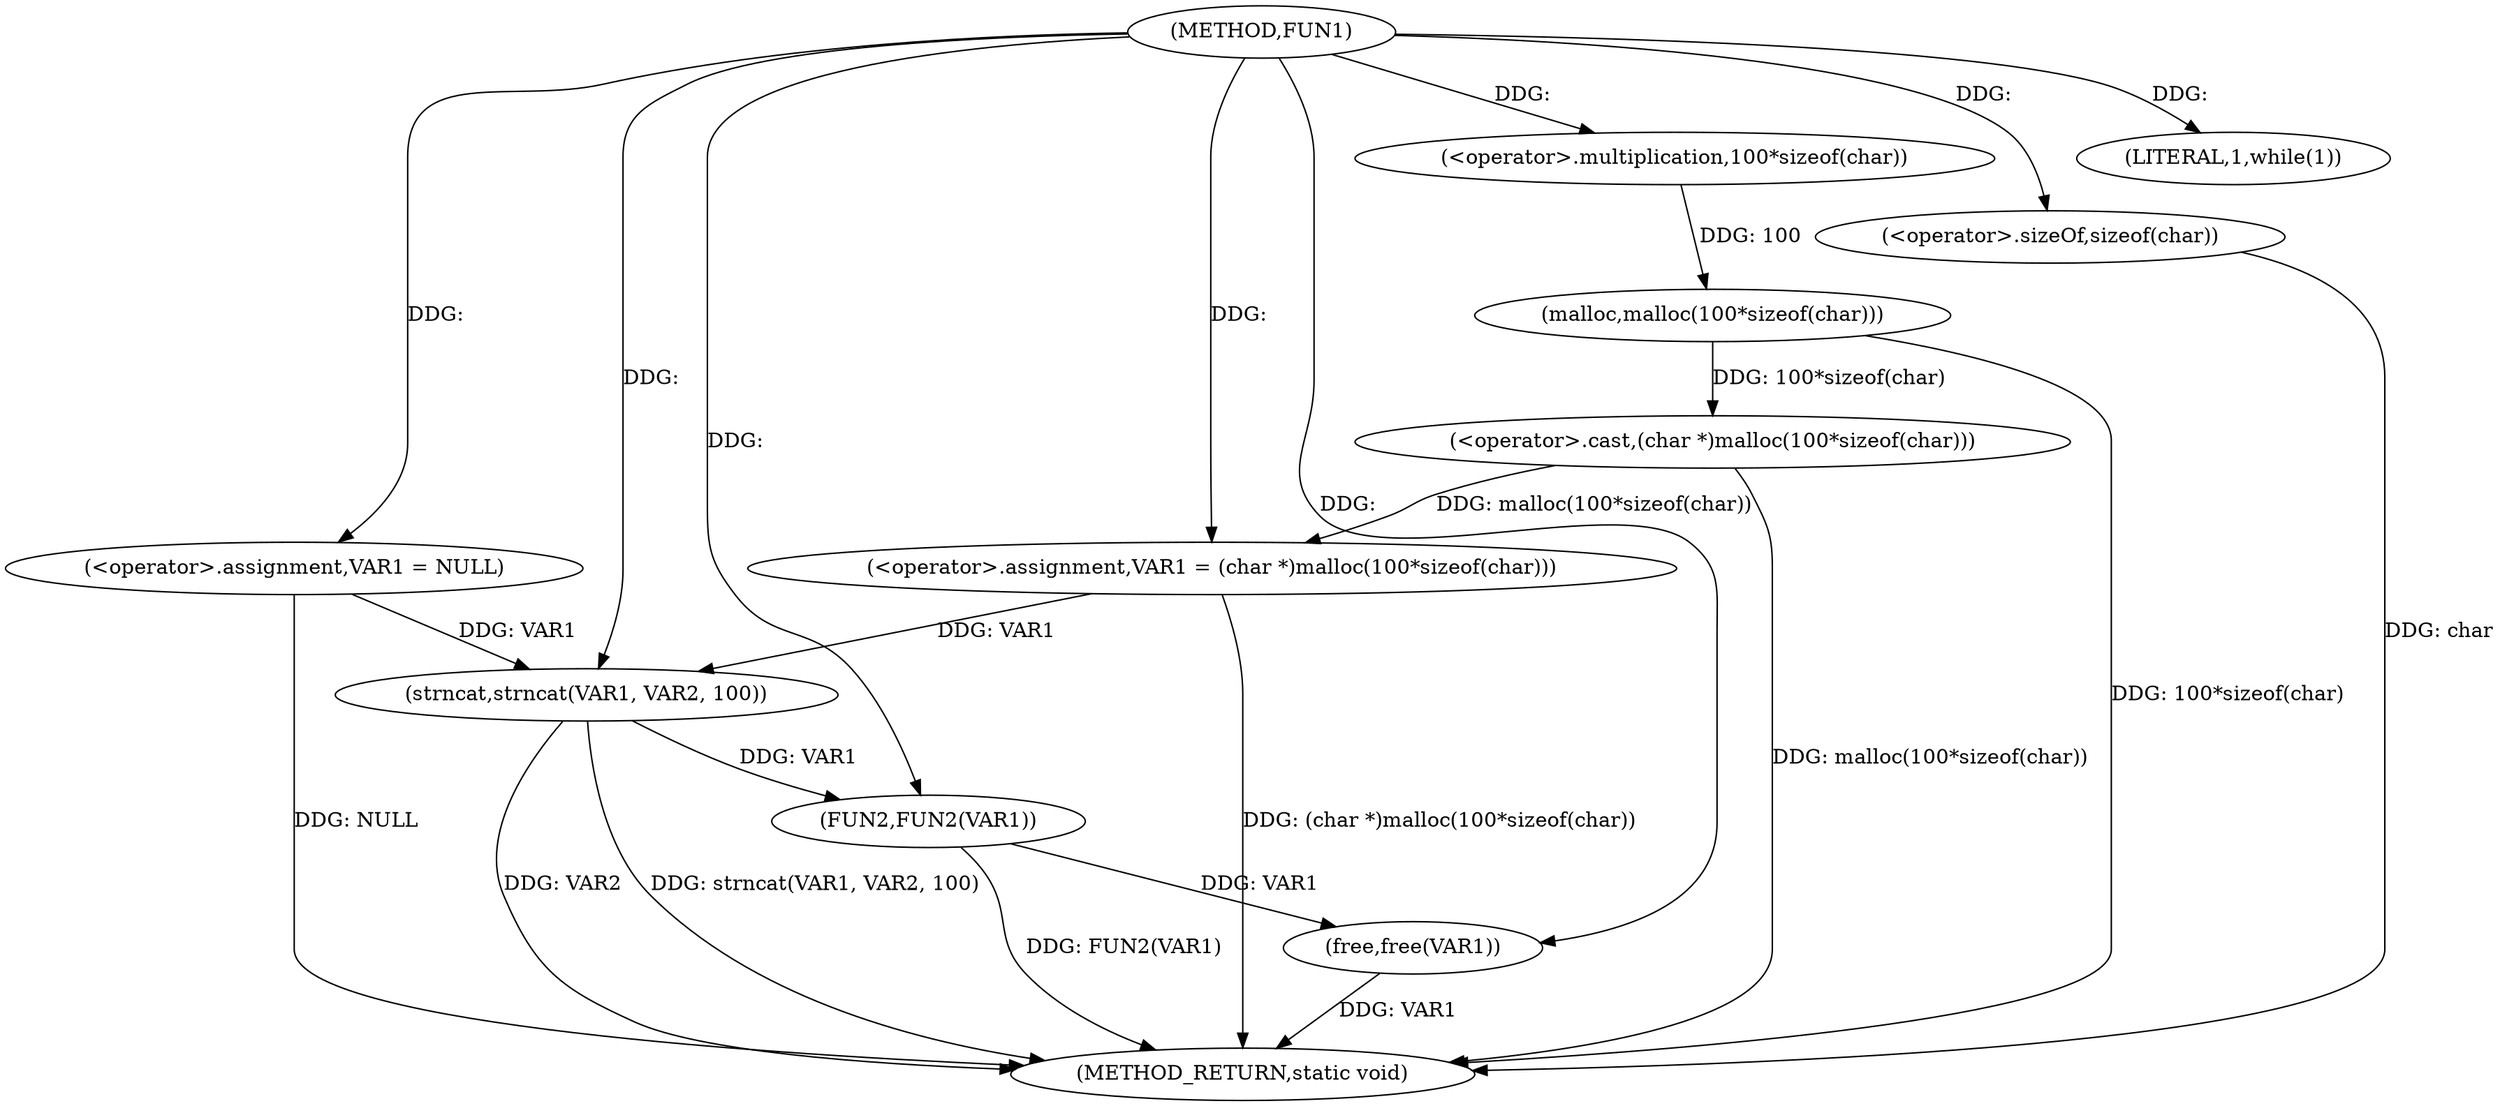 digraph FUN1 {  
"1000100" [label = "(METHOD,FUN1)" ]
"1000129" [label = "(METHOD_RETURN,static void)" ]
"1000103" [label = "(<operator>.assignment,VAR1 = NULL)" ]
"1000107" [label = "(LITERAL,1,while(1))" ]
"1000109" [label = "(<operator>.assignment,VAR1 = (char *)malloc(100*sizeof(char)))" ]
"1000111" [label = "(<operator>.cast,(char *)malloc(100*sizeof(char)))" ]
"1000113" [label = "(malloc,malloc(100*sizeof(char)))" ]
"1000114" [label = "(<operator>.multiplication,100*sizeof(char))" ]
"1000116" [label = "(<operator>.sizeOf,sizeof(char))" ]
"1000121" [label = "(strncat,strncat(VAR1, VAR2, 100))" ]
"1000125" [label = "(FUN2,FUN2(VAR1))" ]
"1000127" [label = "(free,free(VAR1))" ]
  "1000116" -> "1000129"  [ label = "DDG: char"] 
  "1000125" -> "1000129"  [ label = "DDG: FUN2(VAR1)"] 
  "1000103" -> "1000129"  [ label = "DDG: NULL"] 
  "1000113" -> "1000129"  [ label = "DDG: 100*sizeof(char)"] 
  "1000121" -> "1000129"  [ label = "DDG: VAR2"] 
  "1000121" -> "1000129"  [ label = "DDG: strncat(VAR1, VAR2, 100)"] 
  "1000111" -> "1000129"  [ label = "DDG: malloc(100*sizeof(char))"] 
  "1000127" -> "1000129"  [ label = "DDG: VAR1"] 
  "1000109" -> "1000129"  [ label = "DDG: (char *)malloc(100*sizeof(char))"] 
  "1000100" -> "1000103"  [ label = "DDG: "] 
  "1000100" -> "1000107"  [ label = "DDG: "] 
  "1000111" -> "1000109"  [ label = "DDG: malloc(100*sizeof(char))"] 
  "1000100" -> "1000109"  [ label = "DDG: "] 
  "1000113" -> "1000111"  [ label = "DDG: 100*sizeof(char)"] 
  "1000114" -> "1000113"  [ label = "DDG: 100"] 
  "1000100" -> "1000114"  [ label = "DDG: "] 
  "1000100" -> "1000116"  [ label = "DDG: "] 
  "1000103" -> "1000121"  [ label = "DDG: VAR1"] 
  "1000109" -> "1000121"  [ label = "DDG: VAR1"] 
  "1000100" -> "1000121"  [ label = "DDG: "] 
  "1000121" -> "1000125"  [ label = "DDG: VAR1"] 
  "1000100" -> "1000125"  [ label = "DDG: "] 
  "1000125" -> "1000127"  [ label = "DDG: VAR1"] 
  "1000100" -> "1000127"  [ label = "DDG: "] 
}
